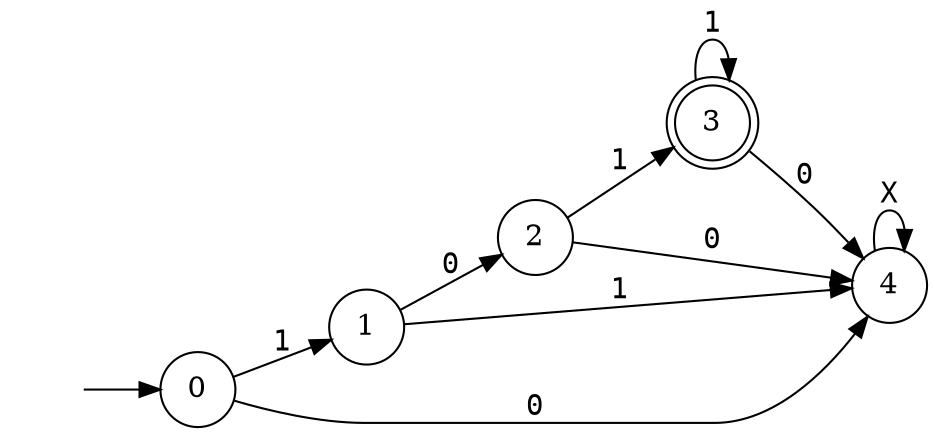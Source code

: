 digraph MONA_DFA {
 rankdir = LR;
 center = true;
 size = "7.5,10.5";
 edge [fontname = Courier];
 node [height = .5, width = .5];
 node [shape = doublecircle]; 3;
 node [shape = circle]; 0; 1; 2; 4;
 node [shape = box];
 init [shape = plaintext, label = ""];
 init -> 0;
 0 -> 1 [label="1"];
 0 -> 4 [label="0"];
 1 -> 2 [label="0"];
 1 -> 4 [label="1"];
 2 -> 3 [label="1"];
 2 -> 4 [label="0"];
 3 -> 3 [label="1"];
 3 -> 4 [label="0"];
 4 -> 4 [label="X"];
}
